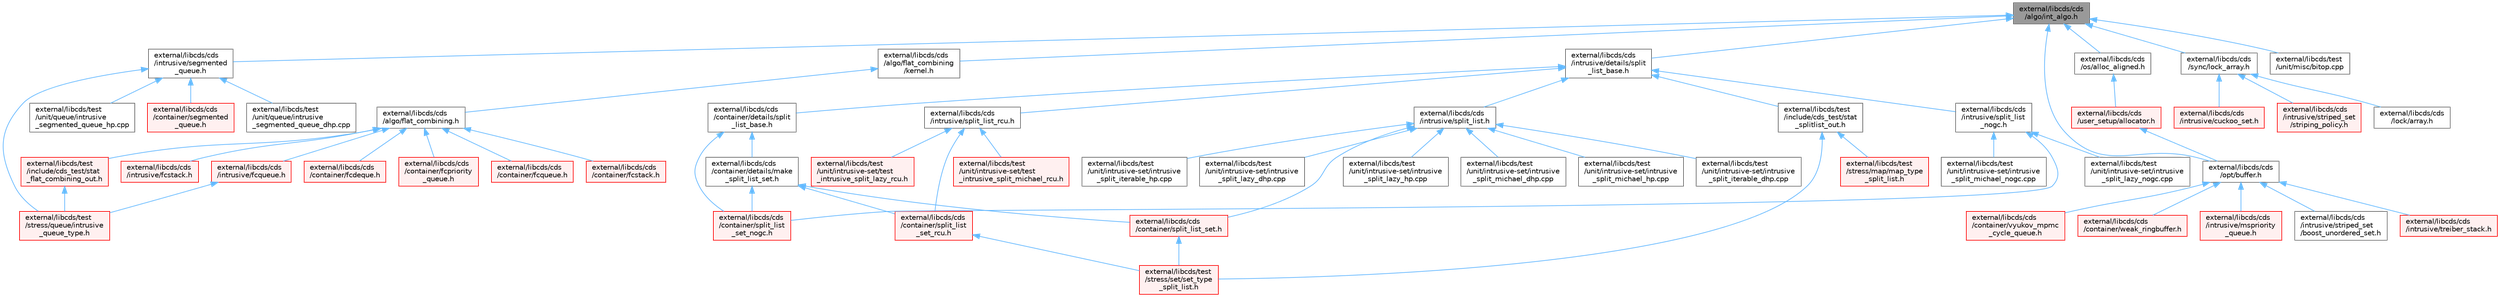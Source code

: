 digraph "external/libcds/cds/algo/int_algo.h"
{
 // LATEX_PDF_SIZE
  bgcolor="transparent";
  edge [fontname=Helvetica,fontsize=10,labelfontname=Helvetica,labelfontsize=10];
  node [fontname=Helvetica,fontsize=10,shape=box,height=0.2,width=0.4];
  Node1 [id="Node000001",label="external/libcds/cds\l/algo/int_algo.h",height=0.2,width=0.4,color="gray40", fillcolor="grey60", style="filled", fontcolor="black",tooltip=" "];
  Node1 -> Node2 [id="edge59_Node000001_Node000002",dir="back",color="steelblue1",style="solid",tooltip=" "];
  Node2 [id="Node000002",label="external/libcds/cds\l/algo/flat_combining\l/kernel.h",height=0.2,width=0.4,color="grey40", fillcolor="white", style="filled",URL="$libcds_2cds_2algo_2flat__combining_2kernel_8h.html",tooltip=" "];
  Node2 -> Node3 [id="edge60_Node000002_Node000003",dir="back",color="steelblue1",style="solid",tooltip=" "];
  Node3 [id="Node000003",label="external/libcds/cds\l/algo/flat_combining.h",height=0.2,width=0.4,color="grey40", fillcolor="white", style="filled",URL="$flat__combining_8h.html",tooltip=" "];
  Node3 -> Node4 [id="edge61_Node000003_Node000004",dir="back",color="steelblue1",style="solid",tooltip=" "];
  Node4 [id="Node000004",label="external/libcds/cds\l/container/fcdeque.h",height=0.2,width=0.4,color="red", fillcolor="#FFF0F0", style="filled",URL="$fcdeque_8h.html",tooltip=" "];
  Node3 -> Node17 [id="edge62_Node000003_Node000017",dir="back",color="steelblue1",style="solid",tooltip=" "];
  Node17 [id="Node000017",label="external/libcds/cds\l/container/fcpriority\l_queue.h",height=0.2,width=0.4,color="red", fillcolor="#FFF0F0", style="filled",URL="$fcpriority__queue_8h.html",tooltip=" "];
  Node3 -> Node25 [id="edge63_Node000003_Node000025",dir="back",color="steelblue1",style="solid",tooltip=" "];
  Node25 [id="Node000025",label="external/libcds/cds\l/container/fcqueue.h",height=0.2,width=0.4,color="red", fillcolor="#FFF0F0", style="filled",URL="$container_2fcqueue_8h.html",tooltip=" "];
  Node3 -> Node27 [id="edge64_Node000003_Node000027",dir="back",color="steelblue1",style="solid",tooltip=" "];
  Node27 [id="Node000027",label="external/libcds/cds\l/container/fcstack.h",height=0.2,width=0.4,color="red", fillcolor="#FFF0F0", style="filled",URL="$container_2fcstack_8h.html",tooltip=" "];
  Node3 -> Node29 [id="edge65_Node000003_Node000029",dir="back",color="steelblue1",style="solid",tooltip=" "];
  Node29 [id="Node000029",label="external/libcds/cds\l/intrusive/fcqueue.h",height=0.2,width=0.4,color="red", fillcolor="#FFF0F0", style="filled",URL="$intrusive_2fcqueue_8h.html",tooltip=" "];
  Node29 -> Node30 [id="edge66_Node000029_Node000030",dir="back",color="steelblue1",style="solid",tooltip=" "];
  Node30 [id="Node000030",label="external/libcds/test\l/stress/queue/intrusive\l_queue_type.h",height=0.2,width=0.4,color="red", fillcolor="#FFF0F0", style="filled",URL="$intrusive__queue__type_8h.html",tooltip=" "];
  Node3 -> Node33 [id="edge67_Node000003_Node000033",dir="back",color="steelblue1",style="solid",tooltip=" "];
  Node33 [id="Node000033",label="external/libcds/cds\l/intrusive/fcstack.h",height=0.2,width=0.4,color="red", fillcolor="#FFF0F0", style="filled",URL="$intrusive_2fcstack_8h.html",tooltip=" "];
  Node3 -> Node39 [id="edge68_Node000003_Node000039",dir="back",color="steelblue1",style="solid",tooltip=" "];
  Node39 [id="Node000039",label="external/libcds/test\l/include/cds_test/stat\l_flat_combining_out.h",height=0.2,width=0.4,color="red", fillcolor="#FFF0F0", style="filled",URL="$stat__flat__combining__out_8h.html",tooltip=" "];
  Node39 -> Node30 [id="edge69_Node000039_Node000030",dir="back",color="steelblue1",style="solid",tooltip=" "];
  Node1 -> Node40 [id="edge70_Node000001_Node000040",dir="back",color="steelblue1",style="solid",tooltip=" "];
  Node40 [id="Node000040",label="external/libcds/cds\l/intrusive/details/split\l_list_base.h",height=0.2,width=0.4,color="grey40", fillcolor="white", style="filled",URL="$intrusive_2details_2split__list__base_8h.html",tooltip=" "];
  Node40 -> Node41 [id="edge71_Node000040_Node000041",dir="back",color="steelblue1",style="solid",tooltip=" "];
  Node41 [id="Node000041",label="external/libcds/cds\l/container/details/split\l_list_base.h",height=0.2,width=0.4,color="grey40", fillcolor="white", style="filled",URL="$container_2details_2split__list__base_8h.html",tooltip=" "];
  Node41 -> Node42 [id="edge72_Node000041_Node000042",dir="back",color="steelblue1",style="solid",tooltip=" "];
  Node42 [id="Node000042",label="external/libcds/cds\l/container/details/make\l_split_list_set.h",height=0.2,width=0.4,color="grey40", fillcolor="white", style="filled",URL="$make__split__list__set_8h.html",tooltip=" "];
  Node42 -> Node43 [id="edge73_Node000042_Node000043",dir="back",color="steelblue1",style="solid",tooltip=" "];
  Node43 [id="Node000043",label="external/libcds/cds\l/container/split_list_set.h",height=0.2,width=0.4,color="red", fillcolor="#FFF0F0", style="filled",URL="$split__list__set_8h.html",tooltip=" "];
  Node43 -> Node61 [id="edge74_Node000043_Node000061",dir="back",color="steelblue1",style="solid",tooltip=" "];
  Node61 [id="Node000061",label="external/libcds/test\l/stress/set/set_type\l_split_list.h",height=0.2,width=0.4,color="red", fillcolor="#FFF0F0", style="filled",URL="$set__type__split__list_8h.html",tooltip=" "];
  Node42 -> Node76 [id="edge75_Node000042_Node000076",dir="back",color="steelblue1",style="solid",tooltip=" "];
  Node76 [id="Node000076",label="external/libcds/cds\l/container/split_list\l_set_nogc.h",height=0.2,width=0.4,color="red", fillcolor="#FFF0F0", style="filled",URL="$split__list__set__nogc_8h.html",tooltip=" "];
  Node42 -> Node82 [id="edge76_Node000042_Node000082",dir="back",color="steelblue1",style="solid",tooltip=" "];
  Node82 [id="Node000082",label="external/libcds/cds\l/container/split_list\l_set_rcu.h",height=0.2,width=0.4,color="red", fillcolor="#FFF0F0", style="filled",URL="$split__list__set__rcu_8h.html",tooltip=" "];
  Node82 -> Node61 [id="edge77_Node000082_Node000061",dir="back",color="steelblue1",style="solid",tooltip=" "];
  Node41 -> Node76 [id="edge78_Node000041_Node000076",dir="back",color="steelblue1",style="solid",tooltip=" "];
  Node40 -> Node100 [id="edge79_Node000040_Node000100",dir="back",color="steelblue1",style="solid",tooltip=" "];
  Node100 [id="Node000100",label="external/libcds/cds\l/intrusive/split_list.h",height=0.2,width=0.4,color="grey40", fillcolor="white", style="filled",URL="$split__list_8h.html",tooltip=" "];
  Node100 -> Node43 [id="edge80_Node000100_Node000043",dir="back",color="steelblue1",style="solid",tooltip=" "];
  Node100 -> Node101 [id="edge81_Node000100_Node000101",dir="back",color="steelblue1",style="solid",tooltip=" "];
  Node101 [id="Node000101",label="external/libcds/test\l/unit/intrusive-set/intrusive\l_split_iterable_dhp.cpp",height=0.2,width=0.4,color="grey40", fillcolor="white", style="filled",URL="$intrusive__split__iterable__dhp_8cpp.html",tooltip=" "];
  Node100 -> Node102 [id="edge82_Node000100_Node000102",dir="back",color="steelblue1",style="solid",tooltip=" "];
  Node102 [id="Node000102",label="external/libcds/test\l/unit/intrusive-set/intrusive\l_split_iterable_hp.cpp",height=0.2,width=0.4,color="grey40", fillcolor="white", style="filled",URL="$intrusive__split__iterable__hp_8cpp.html",tooltip=" "];
  Node100 -> Node103 [id="edge83_Node000100_Node000103",dir="back",color="steelblue1",style="solid",tooltip=" "];
  Node103 [id="Node000103",label="external/libcds/test\l/unit/intrusive-set/intrusive\l_split_lazy_dhp.cpp",height=0.2,width=0.4,color="grey40", fillcolor="white", style="filled",URL="$intrusive__split__lazy__dhp_8cpp.html",tooltip=" "];
  Node100 -> Node104 [id="edge84_Node000100_Node000104",dir="back",color="steelblue1",style="solid",tooltip=" "];
  Node104 [id="Node000104",label="external/libcds/test\l/unit/intrusive-set/intrusive\l_split_lazy_hp.cpp",height=0.2,width=0.4,color="grey40", fillcolor="white", style="filled",URL="$intrusive__split__lazy__hp_8cpp.html",tooltip=" "];
  Node100 -> Node105 [id="edge85_Node000100_Node000105",dir="back",color="steelblue1",style="solid",tooltip=" "];
  Node105 [id="Node000105",label="external/libcds/test\l/unit/intrusive-set/intrusive\l_split_michael_dhp.cpp",height=0.2,width=0.4,color="grey40", fillcolor="white", style="filled",URL="$intrusive__split__michael__dhp_8cpp.html",tooltip=" "];
  Node100 -> Node106 [id="edge86_Node000100_Node000106",dir="back",color="steelblue1",style="solid",tooltip=" "];
  Node106 [id="Node000106",label="external/libcds/test\l/unit/intrusive-set/intrusive\l_split_michael_hp.cpp",height=0.2,width=0.4,color="grey40", fillcolor="white", style="filled",URL="$intrusive__split__michael__hp_8cpp.html",tooltip=" "];
  Node40 -> Node107 [id="edge87_Node000040_Node000107",dir="back",color="steelblue1",style="solid",tooltip=" "];
  Node107 [id="Node000107",label="external/libcds/cds\l/intrusive/split_list\l_nogc.h",height=0.2,width=0.4,color="grey40", fillcolor="white", style="filled",URL="$split__list__nogc_8h.html",tooltip=" "];
  Node107 -> Node76 [id="edge88_Node000107_Node000076",dir="back",color="steelblue1",style="solid",tooltip=" "];
  Node107 -> Node108 [id="edge89_Node000107_Node000108",dir="back",color="steelblue1",style="solid",tooltip=" "];
  Node108 [id="Node000108",label="external/libcds/test\l/unit/intrusive-set/intrusive\l_split_lazy_nogc.cpp",height=0.2,width=0.4,color="grey40", fillcolor="white", style="filled",URL="$intrusive__split__lazy__nogc_8cpp.html",tooltip=" "];
  Node107 -> Node109 [id="edge90_Node000107_Node000109",dir="back",color="steelblue1",style="solid",tooltip=" "];
  Node109 [id="Node000109",label="external/libcds/test\l/unit/intrusive-set/intrusive\l_split_michael_nogc.cpp",height=0.2,width=0.4,color="grey40", fillcolor="white", style="filled",URL="$intrusive__split__michael__nogc_8cpp.html",tooltip=" "];
  Node40 -> Node110 [id="edge91_Node000040_Node000110",dir="back",color="steelblue1",style="solid",tooltip=" "];
  Node110 [id="Node000110",label="external/libcds/cds\l/intrusive/split_list_rcu.h",height=0.2,width=0.4,color="grey40", fillcolor="white", style="filled",URL="$split__list__rcu_8h.html",tooltip=" "];
  Node110 -> Node82 [id="edge92_Node000110_Node000082",dir="back",color="steelblue1",style="solid",tooltip=" "];
  Node110 -> Node111 [id="edge93_Node000110_Node000111",dir="back",color="steelblue1",style="solid",tooltip=" "];
  Node111 [id="Node000111",label="external/libcds/test\l/unit/intrusive-set/test\l_intrusive_split_lazy_rcu.h",height=0.2,width=0.4,color="red", fillcolor="#FFF0F0", style="filled",URL="$test__intrusive__split__lazy__rcu_8h.html",tooltip=" "];
  Node110 -> Node115 [id="edge94_Node000110_Node000115",dir="back",color="steelblue1",style="solid",tooltip=" "];
  Node115 [id="Node000115",label="external/libcds/test\l/unit/intrusive-set/test\l_intrusive_split_michael_rcu.h",height=0.2,width=0.4,color="red", fillcolor="#FFF0F0", style="filled",URL="$test__intrusive__split__michael__rcu_8h.html",tooltip=" "];
  Node40 -> Node119 [id="edge95_Node000040_Node000119",dir="back",color="steelblue1",style="solid",tooltip=" "];
  Node119 [id="Node000119",label="external/libcds/test\l/include/cds_test/stat\l_splitlist_out.h",height=0.2,width=0.4,color="grey40", fillcolor="white", style="filled",URL="$stat__splitlist__out_8h.html",tooltip=" "];
  Node119 -> Node45 [id="edge96_Node000119_Node000045",dir="back",color="steelblue1",style="solid",tooltip=" "];
  Node45 [id="Node000045",label="external/libcds/test\l/stress/map/map_type\l_split_list.h",height=0.2,width=0.4,color="red", fillcolor="#FFF0F0", style="filled",URL="$map__type__split__list_8h.html",tooltip=" "];
  Node119 -> Node61 [id="edge97_Node000119_Node000061",dir="back",color="steelblue1",style="solid",tooltip=" "];
  Node1 -> Node120 [id="edge98_Node000001_Node000120",dir="back",color="steelblue1",style="solid",tooltip=" "];
  Node120 [id="Node000120",label="external/libcds/cds\l/intrusive/segmented\l_queue.h",height=0.2,width=0.4,color="grey40", fillcolor="white", style="filled",URL="$intrusive_2segmented__queue_8h.html",tooltip=" "];
  Node120 -> Node121 [id="edge99_Node000120_Node000121",dir="back",color="steelblue1",style="solid",tooltip=" "];
  Node121 [id="Node000121",label="external/libcds/cds\l/container/segmented\l_queue.h",height=0.2,width=0.4,color="red", fillcolor="#FFF0F0", style="filled",URL="$container_2segmented__queue_8h.html",tooltip=" "];
  Node120 -> Node30 [id="edge100_Node000120_Node000030",dir="back",color="steelblue1",style="solid",tooltip=" "];
  Node120 -> Node124 [id="edge101_Node000120_Node000124",dir="back",color="steelblue1",style="solid",tooltip=" "];
  Node124 [id="Node000124",label="external/libcds/test\l/unit/queue/intrusive\l_segmented_queue_dhp.cpp",height=0.2,width=0.4,color="grey40", fillcolor="white", style="filled",URL="$intrusive__segmented__queue__dhp_8cpp.html",tooltip=" "];
  Node120 -> Node125 [id="edge102_Node000120_Node000125",dir="back",color="steelblue1",style="solid",tooltip=" "];
  Node125 [id="Node000125",label="external/libcds/test\l/unit/queue/intrusive\l_segmented_queue_hp.cpp",height=0.2,width=0.4,color="grey40", fillcolor="white", style="filled",URL="$intrusive__segmented__queue__hp_8cpp.html",tooltip=" "];
  Node1 -> Node126 [id="edge103_Node000001_Node000126",dir="back",color="steelblue1",style="solid",tooltip=" "];
  Node126 [id="Node000126",label="external/libcds/cds\l/opt/buffer.h",height=0.2,width=0.4,color="grey40", fillcolor="white", style="filled",URL="$external_2libcds_2cds_2opt_2buffer_8h.html",tooltip=" "];
  Node126 -> Node127 [id="edge104_Node000126_Node000127",dir="back",color="steelblue1",style="solid",tooltip=" "];
  Node127 [id="Node000127",label="external/libcds/cds\l/container/vyukov_mpmc\l_cycle_queue.h",height=0.2,width=0.4,color="red", fillcolor="#FFF0F0", style="filled",URL="$container_2vyukov__mpmc__cycle__queue_8h.html",tooltip=" "];
  Node126 -> Node354 [id="edge105_Node000126_Node000354",dir="back",color="steelblue1",style="solid",tooltip=" "];
  Node354 [id="Node000354",label="external/libcds/cds\l/container/weak_ringbuffer.h",height=0.2,width=0.4,color="red", fillcolor="#FFF0F0", style="filled",URL="$weak__ringbuffer_8h.html",tooltip=" "];
  Node126 -> Node356 [id="edge106_Node000126_Node000356",dir="back",color="steelblue1",style="solid",tooltip=" "];
  Node356 [id="Node000356",label="external/libcds/cds\l/intrusive/mspriority\l_queue.h",height=0.2,width=0.4,color="red", fillcolor="#FFF0F0", style="filled",URL="$intrusive_2mspriority__queue_8h.html",tooltip=" "];
  Node126 -> Node360 [id="edge107_Node000126_Node000360",dir="back",color="steelblue1",style="solid",tooltip=" "];
  Node360 [id="Node000360",label="external/libcds/cds\l/intrusive/striped_set\l/boost_unordered_set.h",height=0.2,width=0.4,color="grey40", fillcolor="white", style="filled",URL="$intrusive_2striped__set_2boost__unordered__set_8h.html",tooltip=" "];
  Node126 -> Node361 [id="edge108_Node000126_Node000361",dir="back",color="steelblue1",style="solid",tooltip=" "];
  Node361 [id="Node000361",label="external/libcds/cds\l/intrusive/treiber_stack.h",height=0.2,width=0.4,color="red", fillcolor="#FFF0F0", style="filled",URL="$intrusive_2treiber__stack_8h.html",tooltip=" "];
  Node1 -> Node368 [id="edge109_Node000001_Node000368",dir="back",color="steelblue1",style="solid",tooltip=" "];
  Node368 [id="Node000368",label="external/libcds/cds\l/os/alloc_aligned.h",height=0.2,width=0.4,color="grey40", fillcolor="white", style="filled",URL="$alloc__aligned_8h.html",tooltip=" "];
  Node368 -> Node369 [id="edge110_Node000368_Node000369",dir="back",color="steelblue1",style="solid",tooltip=" "];
  Node369 [id="Node000369",label="external/libcds/cds\l/user_setup/allocator.h",height=0.2,width=0.4,color="red", fillcolor="#FFF0F0", style="filled",URL="$external_2libcds_2cds_2user__setup_2allocator_8h.html",tooltip="Default implementation of allocator classes."];
  Node369 -> Node126 [id="edge111_Node000369_Node000126",dir="back",color="steelblue1",style="solid",tooltip=" "];
  Node1 -> Node633 [id="edge112_Node000001_Node000633",dir="back",color="steelblue1",style="solid",tooltip=" "];
  Node633 [id="Node000633",label="external/libcds/cds\l/sync/lock_array.h",height=0.2,width=0.4,color="grey40", fillcolor="white", style="filled",URL="$lock__array_8h.html",tooltip=" "];
  Node633 -> Node516 [id="edge113_Node000633_Node000516",dir="back",color="steelblue1",style="solid",tooltip=" "];
  Node516 [id="Node000516",label="external/libcds/cds\l/intrusive/cuckoo_set.h",height=0.2,width=0.4,color="red", fillcolor="#FFF0F0", style="filled",URL="$intrusive_2cuckoo__set_8h.html",tooltip=" "];
  Node633 -> Node634 [id="edge114_Node000633_Node000634",dir="back",color="steelblue1",style="solid",tooltip=" "];
  Node634 [id="Node000634",label="external/libcds/cds\l/intrusive/striped_set\l/striping_policy.h",height=0.2,width=0.4,color="red", fillcolor="#FFF0F0", style="filled",URL="$striping__policy_8h.html",tooltip=" "];
  Node633 -> Node655 [id="edge115_Node000633_Node000655",dir="back",color="steelblue1",style="solid",tooltip=" "];
  Node655 [id="Node000655",label="external/libcds/cds\l/lock/array.h",height=0.2,width=0.4,color="grey40", fillcolor="white", style="filled",URL="$external_2libcds_2cds_2lock_2array_8h.html",tooltip=" "];
  Node1 -> Node1079 [id="edge116_Node000001_Node001079",dir="back",color="steelblue1",style="solid",tooltip=" "];
  Node1079 [id="Node001079",label="external/libcds/test\l/unit/misc/bitop.cpp",height=0.2,width=0.4,color="grey40", fillcolor="white", style="filled",URL="$bitop_8cpp.html",tooltip=" "];
}
